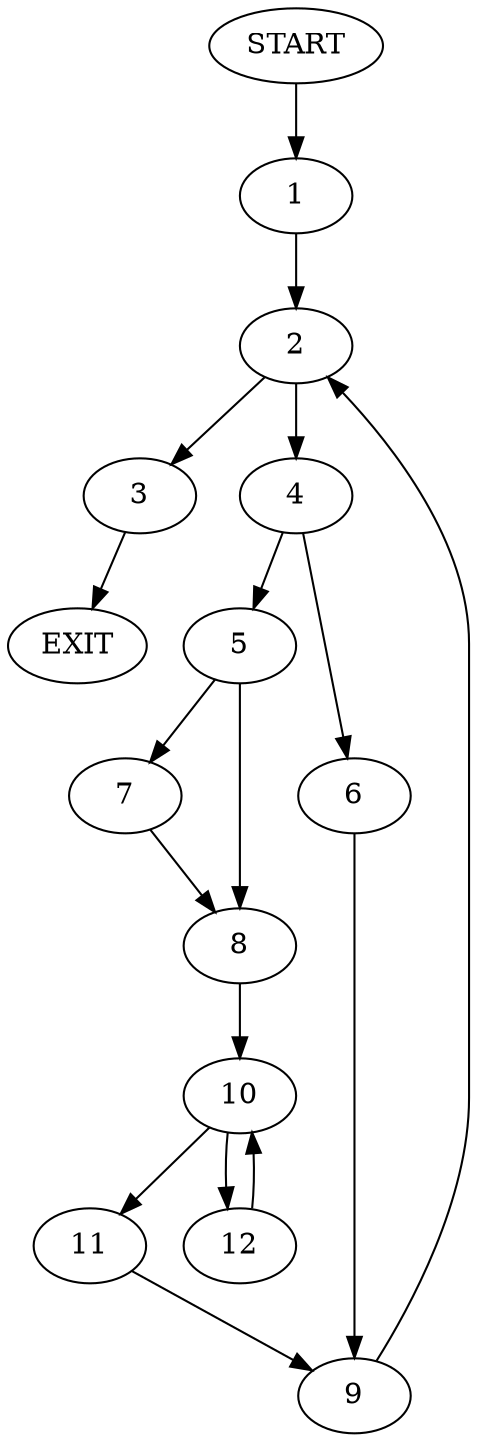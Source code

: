 digraph {
0 [label="START"]
13 [label="EXIT"]
0 -> 1
1 -> 2
2 -> 3
2 -> 4
4 -> 5
4 -> 6
3 -> 13
5 -> 7
5 -> 8
6 -> 9
9 -> 2
7 -> 8
8 -> 10
10 -> 11
10 -> 12
11 -> 9
12 -> 10
}
